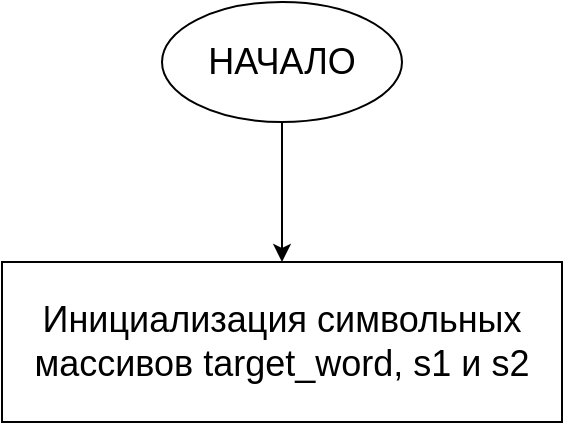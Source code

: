 <mxfile version="16.5.1" type="device"><diagram id="sDzB8CIuEcfHHvBC0ItL" name="Страница 1"><mxGraphModel dx="1580" dy="952" grid="1" gridSize="10" guides="1" tooltips="1" connect="1" arrows="1" fold="1" page="1" pageScale="1" pageWidth="1200" pageHeight="1920" math="0" shadow="0"><root><mxCell id="0"/><mxCell id="1" parent="0"/><mxCell id="cer_xmIwj85swcBV-zLq-3" value="" style="edgeStyle=orthogonalEdgeStyle;rounded=0;orthogonalLoop=1;jettySize=auto;html=1;fontSize=18;" edge="1" parent="1" source="cer_xmIwj85swcBV-zLq-1" target="cer_xmIwj85swcBV-zLq-2"><mxGeometry relative="1" as="geometry"/></mxCell><mxCell id="cer_xmIwj85swcBV-zLq-1" value="НАЧАЛО" style="ellipse;whiteSpace=wrap;html=1;fontSize=18;" vertex="1" parent="1"><mxGeometry x="500" y="10" width="120" height="60" as="geometry"/></mxCell><mxCell id="cer_xmIwj85swcBV-zLq-2" value="Инициализация символьных массивов target_word, s1 и s2" style="whiteSpace=wrap;html=1;fontSize=18;" vertex="1" parent="1"><mxGeometry x="420" y="140" width="280" height="80" as="geometry"/></mxCell></root></mxGraphModel></diagram></mxfile>